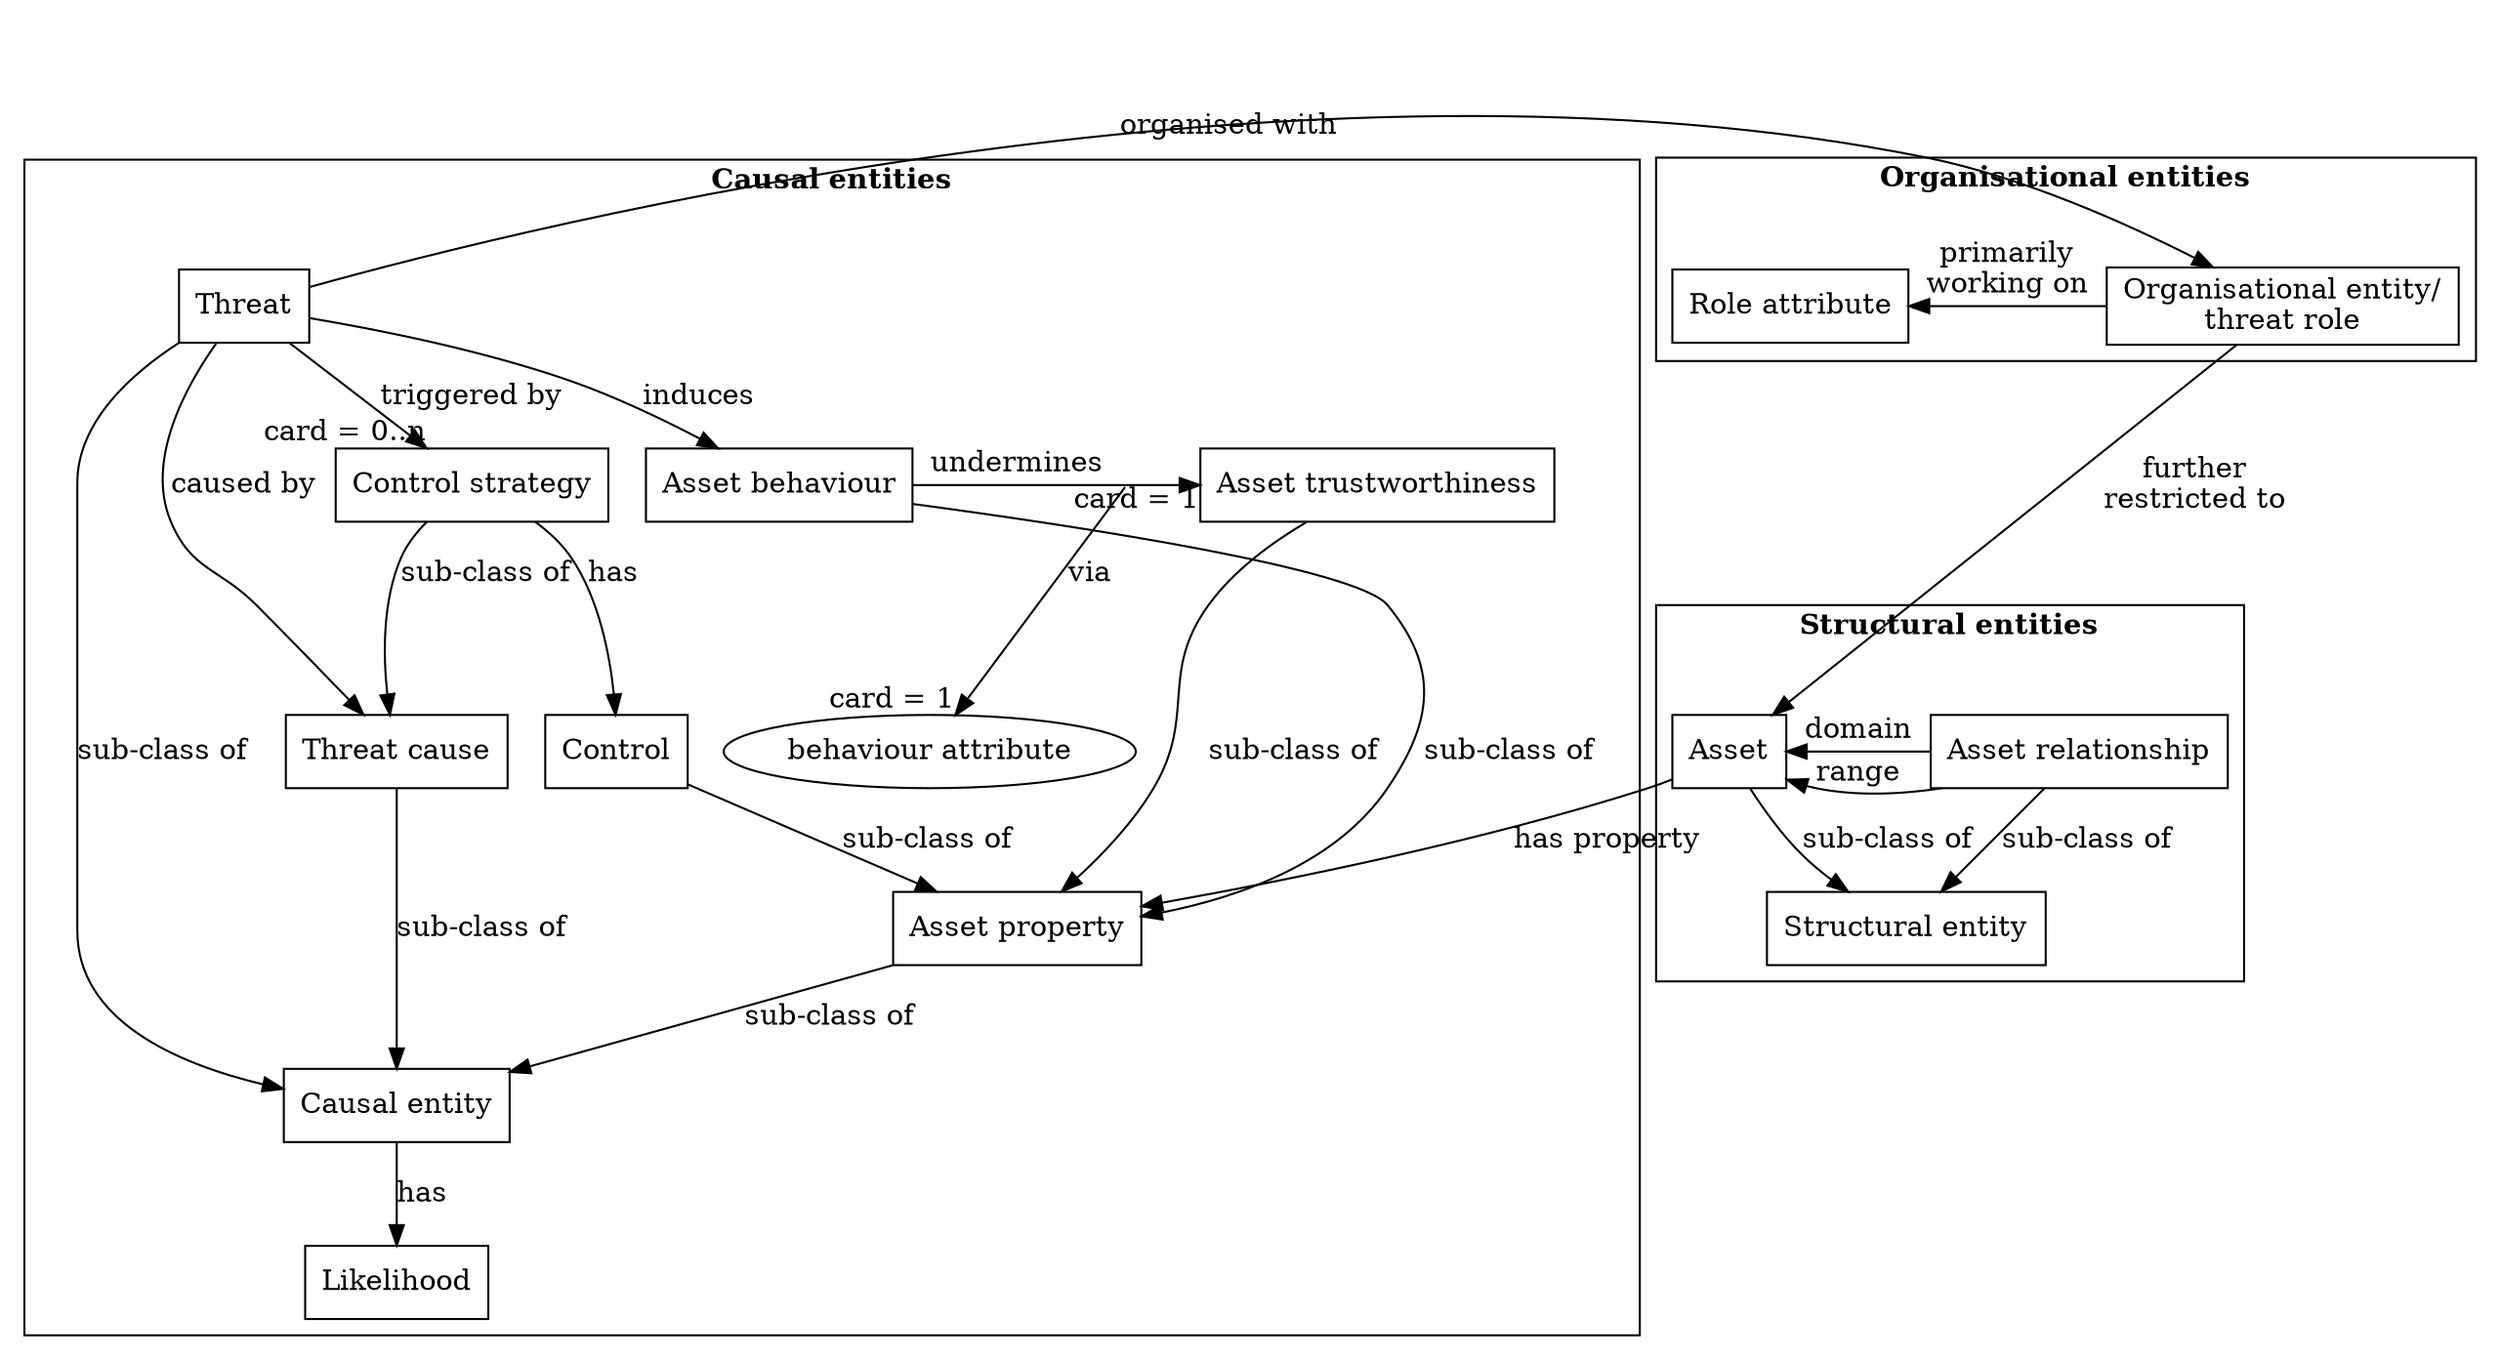 digraph SemiFinal {
    node [shape="box"]

    subgraph cluster0 {
	label=< <B>Causal entities</B> >
	
	CausalEntity [label="Causal entity"]
	Likelihood [label="Likelihood"]
    
	Threat [label="Threat"]
	ThreatCause [label="Threat cause"]
	ControlStrategy [label="Control strategy"]
	AssetProperty [label="Asset property"]
	Control [label="Control"]
	{
	    rank=same
	    AssetTrustworthiness [label="Asset trustworthiness"]
	    virtual [shape=point style=invis]
	    AssetBehaviour [label="Asset behaviour"]
	}
	AssetBehaviour -> virtual [headclip=false label="undermines" dir=none]
	virtual -> AssetTrustworthiness [tailclip=false dir=forward headlabel="    card = 1"]
    
	// Causal entity class hierarchy
	Threat -> CausalEntity [label="sub-class of"]
	ThreatCause -> CausalEntity [label="sub-class of"]
	AssetProperty -> CausalEntity [label="sub-class of"]
	ControlStrategy -> ThreatCause [label="sub-class of"]
	Control -> AssetProperty [label="sub-class of"]
	AssetTrustworthiness -> AssetProperty [label="sub-class of"]
	AssetBehaviour -> AssetProperty [label="sub-class of" constraint="false"]

	// Causal entities relations
	CausalEntity -> Likelihood [label="has"]
	Threat -> ThreatCause [label="caused by"]
	ControlStrategy -> Control [label="has"]
	Threat -> ControlStrategy [label="triggered by" headlabel="    card = 0..n"]
	Threat -> AssetBehaviour [label="induces"]

	// 'External' relations which should be declared here so that the nodes don't get put in the other subgraphs.
	
	node[shape=oval] {
	    BehaviourAttribute [label="behaviour attribute"]
	    virtual -> BehaviourAttribute [label="via" tailclip=false headlabel="  card = 1"]
	}
    }
    subgraph cluster1 {
	label=< <B>Structural entities</B> >
	
	StructuralEntity [label="Structural entity"]
	Asset [label="Asset"]
	AssetRelation [label="Asset relationship"]
	Asset -> StructuralEntity [label="sub-class of"]
	AssetRelation -> StructuralEntity [label="sub-class of"]
	AssetRelation -> Asset [label="domain" constraint="false"]
	AssetRelation -> Asset [label="range" constraint="false"]
	Asset -> AssetProperty [label="has property"]
    }

    subgraph cluster2 {
	label=< <B>Organisational entities</B> >
	
	OrganisationalEntity [label="Organisational entity/\nthreat role"]
	RoleAttribute [label="Role attribute"]
	OrganisationalEntity -> RoleAttribute [label="primarily\nworking on" constraint="false"]
	OrganisationalEntity -> Asset [label="further\nrestricted to" constraint="false"]
	Threat -> OrganisationalEntity [label="organised with" constraint="false"]
    }
}
